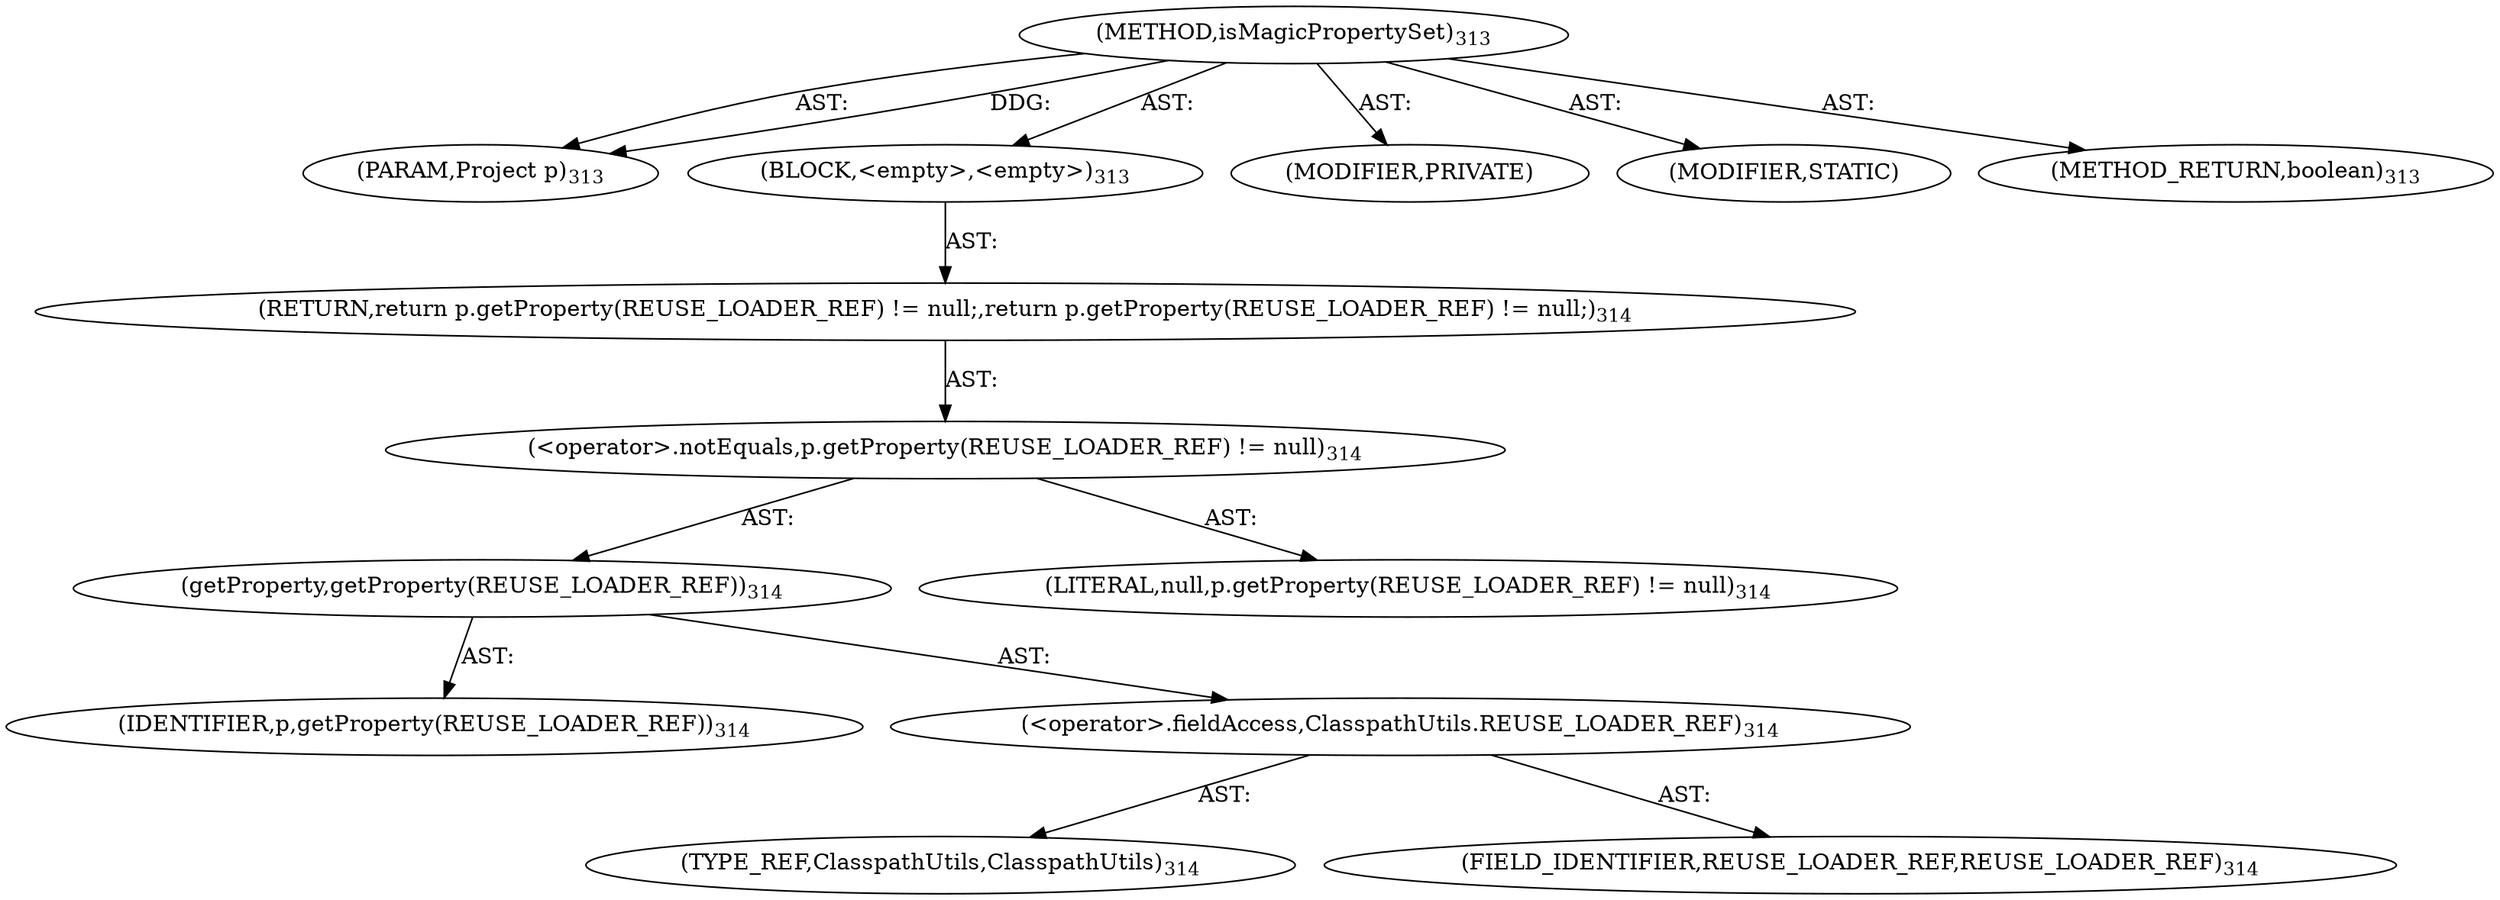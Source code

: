 digraph "isMagicPropertySet" {  
"111669149704" [label = <(METHOD,isMagicPropertySet)<SUB>313</SUB>> ]
"115964117026" [label = <(PARAM,Project p)<SUB>313</SUB>> ]
"25769803800" [label = <(BLOCK,&lt;empty&gt;,&lt;empty&gt;)<SUB>313</SUB>> ]
"146028888072" [label = <(RETURN,return p.getProperty(REUSE_LOADER_REF) != null;,return p.getProperty(REUSE_LOADER_REF) != null;)<SUB>314</SUB>> ]
"30064771150" [label = <(&lt;operator&gt;.notEquals,p.getProperty(REUSE_LOADER_REF) != null)<SUB>314</SUB>> ]
"30064771151" [label = <(getProperty,getProperty(REUSE_LOADER_REF))<SUB>314</SUB>> ]
"68719476852" [label = <(IDENTIFIER,p,getProperty(REUSE_LOADER_REF))<SUB>314</SUB>> ]
"30064771152" [label = <(&lt;operator&gt;.fieldAccess,ClasspathUtils.REUSE_LOADER_REF)<SUB>314</SUB>> ]
"180388626437" [label = <(TYPE_REF,ClasspathUtils,ClasspathUtils)<SUB>314</SUB>> ]
"55834574850" [label = <(FIELD_IDENTIFIER,REUSE_LOADER_REF,REUSE_LOADER_REF)<SUB>314</SUB>> ]
"90194313237" [label = <(LITERAL,null,p.getProperty(REUSE_LOADER_REF) != null)<SUB>314</SUB>> ]
"133143986196" [label = <(MODIFIER,PRIVATE)> ]
"133143986197" [label = <(MODIFIER,STATIC)> ]
"128849018888" [label = <(METHOD_RETURN,boolean)<SUB>313</SUB>> ]
  "111669149704" -> "115964117026"  [ label = "AST: "] 
  "111669149704" -> "25769803800"  [ label = "AST: "] 
  "111669149704" -> "133143986196"  [ label = "AST: "] 
  "111669149704" -> "133143986197"  [ label = "AST: "] 
  "111669149704" -> "128849018888"  [ label = "AST: "] 
  "25769803800" -> "146028888072"  [ label = "AST: "] 
  "146028888072" -> "30064771150"  [ label = "AST: "] 
  "30064771150" -> "30064771151"  [ label = "AST: "] 
  "30064771150" -> "90194313237"  [ label = "AST: "] 
  "30064771151" -> "68719476852"  [ label = "AST: "] 
  "30064771151" -> "30064771152"  [ label = "AST: "] 
  "30064771152" -> "180388626437"  [ label = "AST: "] 
  "30064771152" -> "55834574850"  [ label = "AST: "] 
  "111669149704" -> "115964117026"  [ label = "DDG: "] 
}
